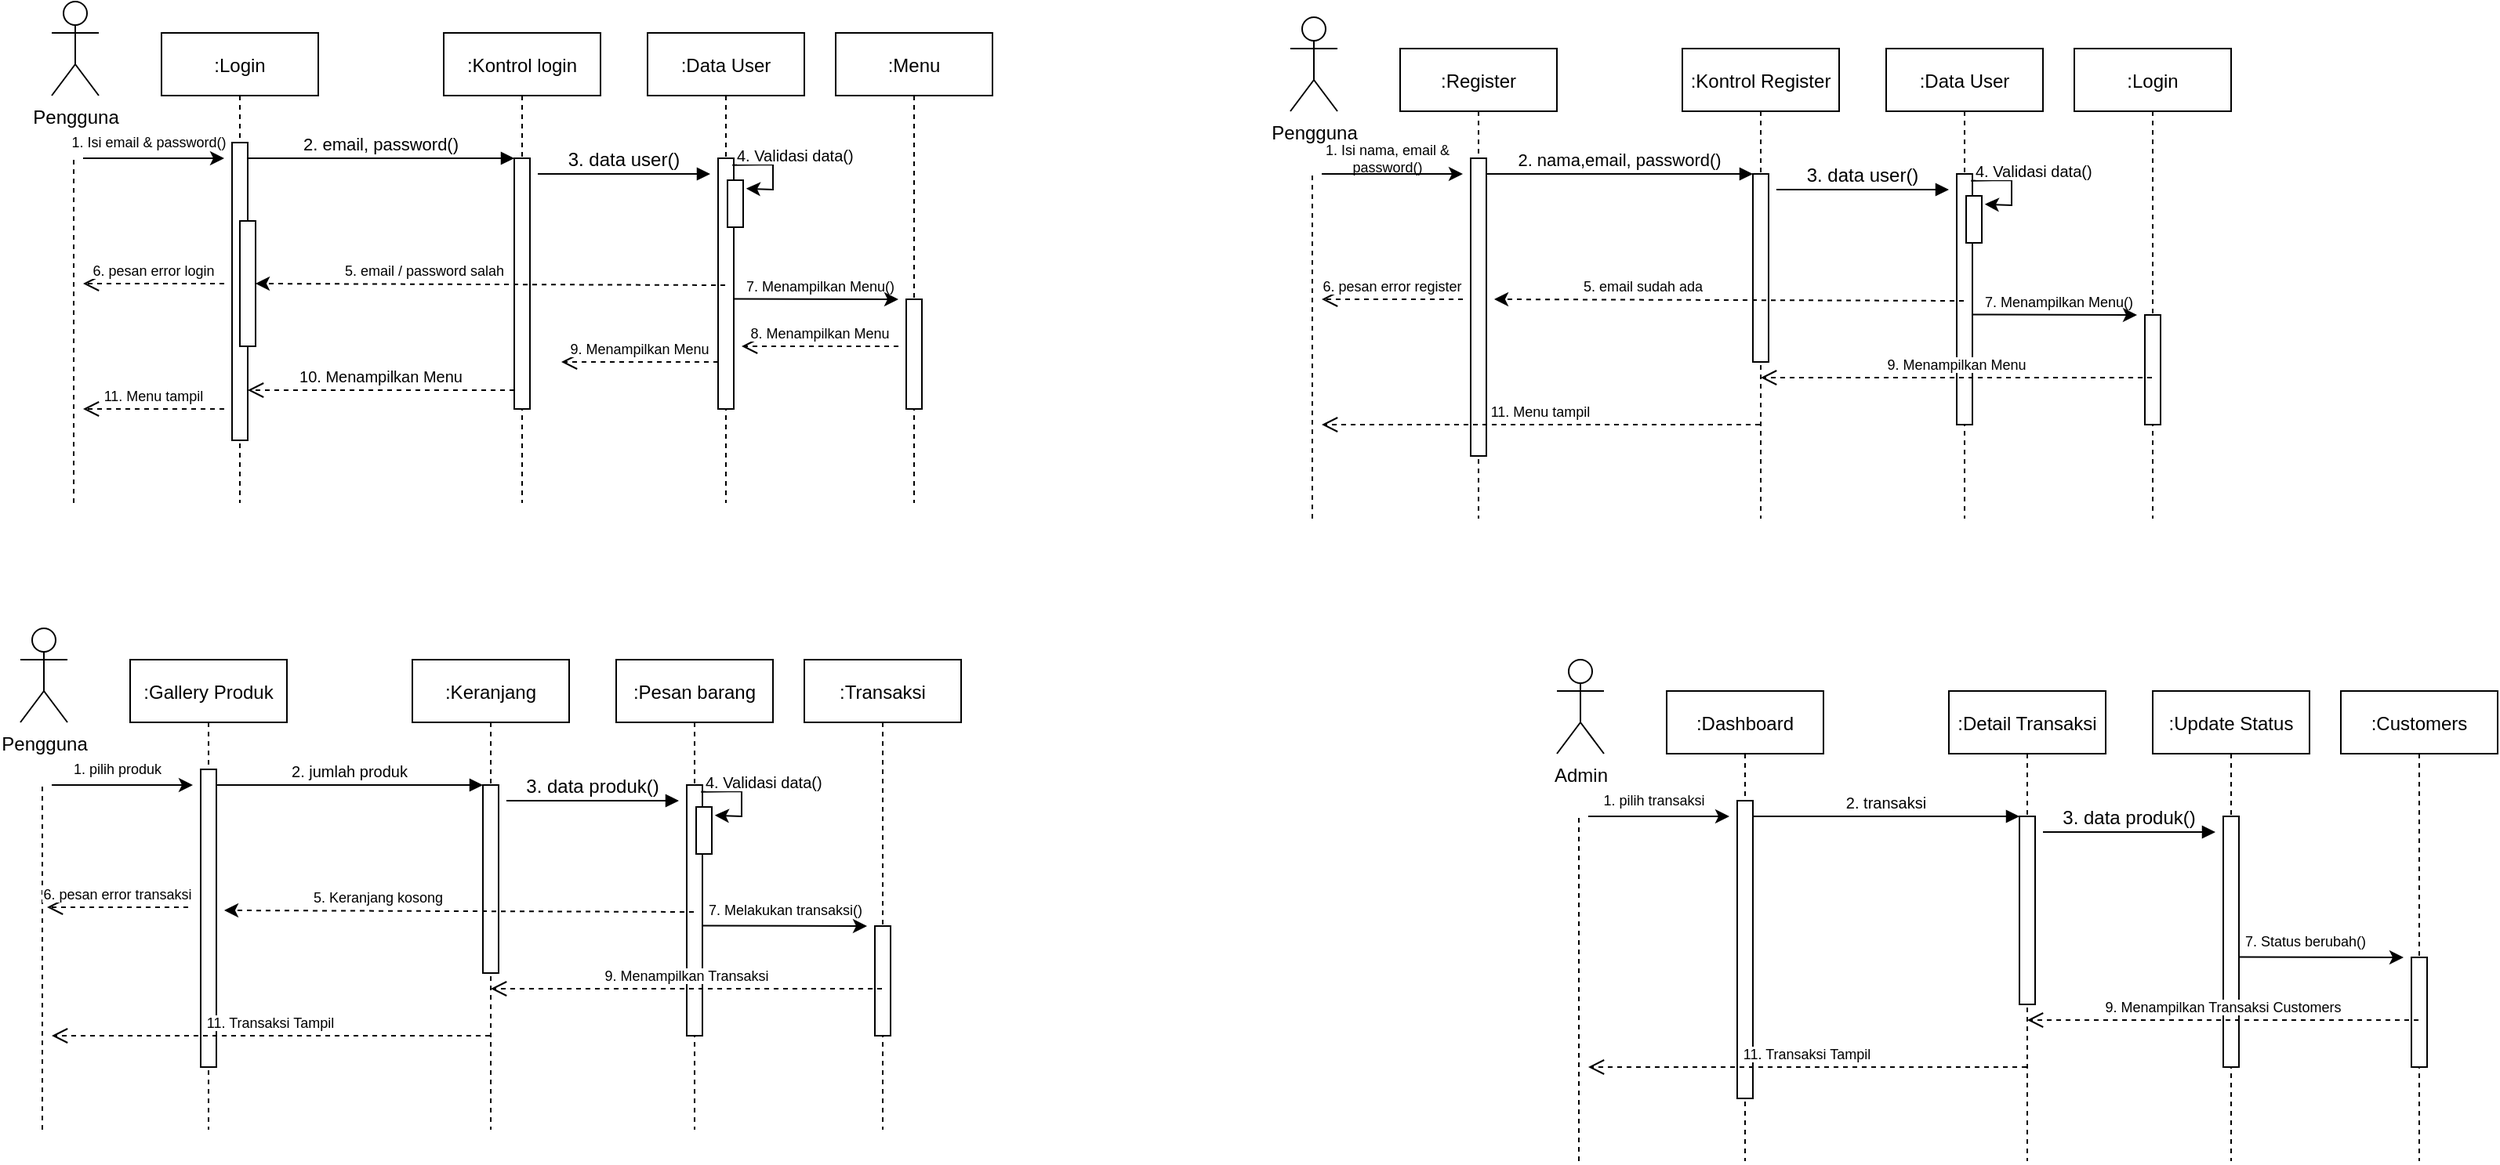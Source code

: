 <mxfile version="20.3.0" type="github">
  <diagram id="kgpKYQtTHZ0yAKxKKP6v" name="Page-1">
    <mxGraphModel dx="903" dy="469" grid="1" gridSize="10" guides="1" tooltips="1" connect="1" arrows="1" fold="1" page="1" pageScale="1" pageWidth="1200" pageHeight="1920" math="0" shadow="0">
      <root>
        <mxCell id="0" />
        <mxCell id="1" parent="0" />
        <mxCell id="3nuBFxr9cyL0pnOWT2aG-1" value=":Login" style="shape=umlLifeline;perimeter=lifelinePerimeter;container=1;collapsible=0;recursiveResize=0;rounded=0;shadow=0;strokeWidth=1;" parent="1" vertex="1">
          <mxGeometry x="220" y="120" width="100" height="300" as="geometry" />
        </mxCell>
        <mxCell id="3nuBFxr9cyL0pnOWT2aG-2" value="" style="points=[];perimeter=orthogonalPerimeter;rounded=0;shadow=0;strokeWidth=1;" parent="3nuBFxr9cyL0pnOWT2aG-1" vertex="1">
          <mxGeometry x="45" y="70" width="10" height="190" as="geometry" />
        </mxCell>
        <mxCell id="3nuBFxr9cyL0pnOWT2aG-4" value="" style="points=[];perimeter=orthogonalPerimeter;rounded=0;shadow=0;strokeWidth=1;" parent="3nuBFxr9cyL0pnOWT2aG-1" vertex="1">
          <mxGeometry x="50" y="120" width="10" height="80" as="geometry" />
        </mxCell>
        <mxCell id="UYT9CBy9pAq7YvCIUte8-8" value="" style="endArrow=classic;html=1;rounded=0;" edge="1" parent="3nuBFxr9cyL0pnOWT2aG-1">
          <mxGeometry width="50" height="50" relative="1" as="geometry">
            <mxPoint x="-50" y="80" as="sourcePoint" />
            <mxPoint x="40" y="80" as="targetPoint" />
            <Array as="points">
              <mxPoint x="40" y="80" />
            </Array>
          </mxGeometry>
        </mxCell>
        <mxCell id="UYT9CBy9pAq7YvCIUte8-10" value="1. Isi email &amp;amp; password()" style="text;html=1;strokeColor=none;fillColor=none;align=center;verticalAlign=middle;whiteSpace=wrap;rounded=0;fontSize=9;" vertex="1" parent="3nuBFxr9cyL0pnOWT2aG-1">
          <mxGeometry x="-61" y="60" width="106" height="20" as="geometry" />
        </mxCell>
        <mxCell id="3nuBFxr9cyL0pnOWT2aG-5" value=":Kontrol login" style="shape=umlLifeline;perimeter=lifelinePerimeter;container=1;collapsible=0;recursiveResize=0;rounded=0;shadow=0;strokeWidth=1;" parent="1" vertex="1">
          <mxGeometry x="400" y="120" width="100" height="300" as="geometry" />
        </mxCell>
        <mxCell id="3nuBFxr9cyL0pnOWT2aG-6" value="" style="points=[];perimeter=orthogonalPerimeter;rounded=0;shadow=0;strokeWidth=1;" parent="3nuBFxr9cyL0pnOWT2aG-5" vertex="1">
          <mxGeometry x="45" y="80" width="10" height="160" as="geometry" />
        </mxCell>
        <mxCell id="UYT9CBy9pAq7YvCIUte8-29" value="&lt;div style=&quot;text-align: center; font-size: 9px;&quot;&gt;&lt;span style=&quot;font-size: 9px; background-color: rgb(255, 255, 255);&quot;&gt;5. email / password salah&lt;/span&gt;&lt;/div&gt;" style="text;whiteSpace=wrap;html=1;fontSize=9;" vertex="1" parent="3nuBFxr9cyL0pnOWT2aG-5">
          <mxGeometry x="-65" y="140" width="110" height="20" as="geometry" />
        </mxCell>
        <mxCell id="3nuBFxr9cyL0pnOWT2aG-7" value="10. Menampilkan Menu" style="verticalAlign=bottom;endArrow=open;dashed=1;endSize=8;exitX=0;exitY=0.95;shadow=0;strokeWidth=1;fontSize=10;" parent="1" edge="1">
          <mxGeometry relative="1" as="geometry">
            <mxPoint x="275" y="348.0" as="targetPoint" />
            <mxPoint x="445" y="348.0" as="sourcePoint" />
          </mxGeometry>
        </mxCell>
        <mxCell id="3nuBFxr9cyL0pnOWT2aG-8" value="2. email, password()" style="verticalAlign=bottom;endArrow=block;entryX=0;entryY=0;shadow=0;strokeWidth=1;fontSize=11;" parent="1" source="3nuBFxr9cyL0pnOWT2aG-2" target="3nuBFxr9cyL0pnOWT2aG-6" edge="1">
          <mxGeometry relative="1" as="geometry">
            <mxPoint x="375" y="200" as="sourcePoint" />
          </mxGeometry>
        </mxCell>
        <mxCell id="UYT9CBy9pAq7YvCIUte8-1" value="Pengguna" style="shape=umlActor;verticalLabelPosition=bottom;verticalAlign=top;html=1;" vertex="1" parent="1">
          <mxGeometry x="150" y="100" width="30" height="60" as="geometry" />
        </mxCell>
        <mxCell id="UYT9CBy9pAq7YvCIUte8-2" value=":Data User" style="shape=umlLifeline;perimeter=lifelinePerimeter;container=1;collapsible=0;recursiveResize=0;rounded=0;shadow=0;strokeWidth=1;" vertex="1" parent="1">
          <mxGeometry x="530" y="120" width="100" height="300" as="geometry" />
        </mxCell>
        <mxCell id="UYT9CBy9pAq7YvCIUte8-3" value="" style="points=[];perimeter=orthogonalPerimeter;rounded=0;shadow=0;strokeWidth=1;" vertex="1" parent="UYT9CBy9pAq7YvCIUte8-2">
          <mxGeometry x="45" y="80" width="10" height="160" as="geometry" />
        </mxCell>
        <mxCell id="UYT9CBy9pAq7YvCIUte8-21" value="" style="rounded=0;whiteSpace=wrap;html=1;fontSize=12;" vertex="1" parent="UYT9CBy9pAq7YvCIUte8-2">
          <mxGeometry x="51" y="94" width="10" height="30" as="geometry" />
        </mxCell>
        <mxCell id="UYT9CBy9pAq7YvCIUte8-23" value="" style="endArrow=classic;html=1;rounded=0;fontSize=9;exitX=0.913;exitY=0.027;exitDx=0;exitDy=0;exitPerimeter=0;entryX=1.193;entryY=0.178;entryDx=0;entryDy=0;entryPerimeter=0;" edge="1" parent="UYT9CBy9pAq7YvCIUte8-2" source="UYT9CBy9pAq7YvCIUte8-3" target="UYT9CBy9pAq7YvCIUte8-21">
          <mxGeometry width="50" height="50" relative="1" as="geometry">
            <mxPoint x="70" y="90" as="sourcePoint" />
            <mxPoint x="110" y="110" as="targetPoint" />
            <Array as="points">
              <mxPoint x="80" y="84" />
              <mxPoint x="80" y="100" />
            </Array>
          </mxGeometry>
        </mxCell>
        <mxCell id="UYT9CBy9pAq7YvCIUte8-4" value=":Menu" style="shape=umlLifeline;perimeter=lifelinePerimeter;container=1;collapsible=0;recursiveResize=0;rounded=0;shadow=0;strokeWidth=1;" vertex="1" parent="1">
          <mxGeometry x="650" y="120" width="100" height="300" as="geometry" />
        </mxCell>
        <mxCell id="UYT9CBy9pAq7YvCIUte8-5" value="" style="points=[];perimeter=orthogonalPerimeter;rounded=0;shadow=0;strokeWidth=1;" vertex="1" parent="UYT9CBy9pAq7YvCIUte8-4">
          <mxGeometry x="45" y="170" width="10" height="70" as="geometry" />
        </mxCell>
        <mxCell id="UYT9CBy9pAq7YvCIUte8-32" value="&lt;span style=&quot;color: rgb(0, 0, 0); font-family: Helvetica; font-size: 9px; font-style: normal; font-variant-ligatures: normal; font-variant-caps: normal; font-weight: 400; letter-spacing: normal; orphans: 2; text-align: center; text-indent: 0px; text-transform: none; widows: 2; word-spacing: 0px; -webkit-text-stroke-width: 0px; background-color: rgb(255, 255, 255); text-decoration-thickness: initial; text-decoration-style: initial; text-decoration-color: initial; float: none; display: inline !important;&quot;&gt;7. Menampilkan Menu()&lt;/span&gt;" style="text;whiteSpace=wrap;html=1;fontSize=9;" vertex="1" parent="UYT9CBy9pAq7YvCIUte8-4">
          <mxGeometry x="-59" y="150" width="99" height="20" as="geometry" />
        </mxCell>
        <mxCell id="UYT9CBy9pAq7YvCIUte8-7" value="" style="endArrow=none;dashed=1;html=1;rounded=0;" edge="1" parent="1">
          <mxGeometry width="50" height="50" relative="1" as="geometry">
            <mxPoint x="164" y="420" as="sourcePoint" />
            <mxPoint x="164" y="200" as="targetPoint" />
          </mxGeometry>
        </mxCell>
        <mxCell id="UYT9CBy9pAq7YvCIUte8-17" value="3. data user()" style="verticalAlign=bottom;endArrow=block;shadow=0;strokeWidth=1;fontSize=12;" edge="1" parent="1">
          <mxGeometry relative="1" as="geometry">
            <mxPoint x="460" y="210.0" as="sourcePoint" />
            <mxPoint x="570" y="210" as="targetPoint" />
          </mxGeometry>
        </mxCell>
        <mxCell id="UYT9CBy9pAq7YvCIUte8-24" value="&lt;span style=&quot;color: rgb(0, 0, 0); font-family: Helvetica; font-size: 10px; font-style: normal; font-variant-ligatures: normal; font-variant-caps: normal; font-weight: 400; letter-spacing: normal; orphans: 2; text-align: center; text-indent: 0px; text-transform: none; widows: 2; word-spacing: 0px; -webkit-text-stroke-width: 0px; background-color: rgb(255, 255, 255); text-decoration-thickness: initial; text-decoration-style: initial; text-decoration-color: initial; float: none; display: inline !important;&quot;&gt;4. Validasi data()&lt;/span&gt;" style="text;whiteSpace=wrap;html=1;fontSize=10;" vertex="1" parent="1">
          <mxGeometry x="585" y="186" width="80" height="20" as="geometry" />
        </mxCell>
        <mxCell id="UYT9CBy9pAq7YvCIUte8-28" value="" style="endArrow=classic;html=1;rounded=0;fontSize=10;entryX=1;entryY=0.5;entryDx=0;entryDy=0;entryPerimeter=0;dashed=1;" edge="1" parent="1" target="3nuBFxr9cyL0pnOWT2aG-4">
          <mxGeometry width="50" height="50" relative="1" as="geometry">
            <mxPoint x="579.5" y="281" as="sourcePoint" />
            <mxPoint x="520" y="281" as="targetPoint" />
          </mxGeometry>
        </mxCell>
        <mxCell id="UYT9CBy9pAq7YvCIUte8-30" value="6. pesan error login" style="verticalAlign=bottom;endArrow=open;dashed=1;endSize=8;shadow=0;strokeWidth=1;fontSize=9;" edge="1" parent="1">
          <mxGeometry relative="1" as="geometry">
            <mxPoint x="170" y="280" as="targetPoint" />
            <mxPoint x="260" y="280" as="sourcePoint" />
          </mxGeometry>
        </mxCell>
        <mxCell id="UYT9CBy9pAq7YvCIUte8-31" value="" style="endArrow=classic;html=1;rounded=0;fontSize=9;exitX=0.968;exitY=0.561;exitDx=0;exitDy=0;exitPerimeter=0;" edge="1" parent="1" source="UYT9CBy9pAq7YvCIUte8-3">
          <mxGeometry width="50" height="50" relative="1" as="geometry">
            <mxPoint x="590" y="290" as="sourcePoint" />
            <mxPoint x="690" y="290" as="targetPoint" />
          </mxGeometry>
        </mxCell>
        <mxCell id="UYT9CBy9pAq7YvCIUte8-34" value="8. Menampilkan Menu" style="verticalAlign=bottom;endArrow=open;dashed=1;endSize=8;exitX=0;exitY=0.95;shadow=0;strokeWidth=1;fontSize=9;" edge="1" parent="1">
          <mxGeometry relative="1" as="geometry">
            <mxPoint x="590" y="320" as="targetPoint" />
            <mxPoint x="690" y="320.0" as="sourcePoint" />
          </mxGeometry>
        </mxCell>
        <mxCell id="UYT9CBy9pAq7YvCIUte8-36" value="9. Menampilkan Menu" style="verticalAlign=bottom;endArrow=open;dashed=1;endSize=8;exitX=0;exitY=0.95;shadow=0;strokeWidth=1;fontSize=9;" edge="1" parent="1">
          <mxGeometry relative="1" as="geometry">
            <mxPoint x="475" y="330" as="targetPoint" />
            <mxPoint x="575" y="330.0" as="sourcePoint" />
          </mxGeometry>
        </mxCell>
        <mxCell id="UYT9CBy9pAq7YvCIUte8-37" value="11. Menu tampil" style="verticalAlign=bottom;endArrow=open;dashed=1;endSize=8;exitX=0;exitY=0.95;shadow=0;strokeWidth=1;fontSize=9;" edge="1" parent="1">
          <mxGeometry relative="1" as="geometry">
            <mxPoint x="170" y="360" as="targetPoint" />
            <mxPoint x="260" y="360.0" as="sourcePoint" />
          </mxGeometry>
        </mxCell>
        <mxCell id="UYT9CBy9pAq7YvCIUte8-38" value=":Register" style="shape=umlLifeline;perimeter=lifelinePerimeter;container=1;collapsible=0;recursiveResize=0;rounded=0;shadow=0;strokeWidth=1;" vertex="1" parent="1">
          <mxGeometry x="1010" y="130" width="100" height="300" as="geometry" />
        </mxCell>
        <mxCell id="UYT9CBy9pAq7YvCIUte8-39" value="" style="points=[];perimeter=orthogonalPerimeter;rounded=0;shadow=0;strokeWidth=1;" vertex="1" parent="UYT9CBy9pAq7YvCIUte8-38">
          <mxGeometry x="45" y="70" width="10" height="190" as="geometry" />
        </mxCell>
        <mxCell id="UYT9CBy9pAq7YvCIUte8-41" value="" style="endArrow=classic;html=1;rounded=0;" edge="1" parent="UYT9CBy9pAq7YvCIUte8-38">
          <mxGeometry width="50" height="50" relative="1" as="geometry">
            <mxPoint x="-50" y="80" as="sourcePoint" />
            <mxPoint x="40" y="80" as="targetPoint" />
            <Array as="points">
              <mxPoint x="40" y="80" />
            </Array>
          </mxGeometry>
        </mxCell>
        <mxCell id="UYT9CBy9pAq7YvCIUte8-42" value="1. Isi nama, email &amp;amp; password()" style="text;html=1;strokeColor=none;fillColor=none;align=center;verticalAlign=middle;whiteSpace=wrap;rounded=0;fontSize=9;" vertex="1" parent="UYT9CBy9pAq7YvCIUte8-38">
          <mxGeometry x="-61" y="60" width="106" height="20" as="geometry" />
        </mxCell>
        <mxCell id="UYT9CBy9pAq7YvCIUte8-43" value=":Kontrol Register" style="shape=umlLifeline;perimeter=lifelinePerimeter;container=1;collapsible=0;recursiveResize=0;rounded=0;shadow=0;strokeWidth=1;" vertex="1" parent="1">
          <mxGeometry x="1190" y="130" width="100" height="300" as="geometry" />
        </mxCell>
        <mxCell id="UYT9CBy9pAq7YvCIUte8-44" value="" style="points=[];perimeter=orthogonalPerimeter;rounded=0;shadow=0;strokeWidth=1;" vertex="1" parent="UYT9CBy9pAq7YvCIUte8-43">
          <mxGeometry x="45" y="80" width="10" height="120" as="geometry" />
        </mxCell>
        <mxCell id="UYT9CBy9pAq7YvCIUte8-45" value="&lt;div style=&quot;text-align: center; font-size: 9px;&quot;&gt;&lt;span style=&quot;font-size: 9px; background-color: rgb(255, 255, 255);&quot;&gt;5. email sudah ada&lt;/span&gt;&lt;/div&gt;" style="text;whiteSpace=wrap;html=1;fontSize=9;" vertex="1" parent="UYT9CBy9pAq7YvCIUte8-43">
          <mxGeometry x="-65" y="140" width="110" height="20" as="geometry" />
        </mxCell>
        <mxCell id="UYT9CBy9pAq7YvCIUte8-47" value="2. nama,email, password()" style="verticalAlign=bottom;endArrow=block;entryX=0;entryY=0;shadow=0;strokeWidth=1;fontSize=11;" edge="1" source="UYT9CBy9pAq7YvCIUte8-39" target="UYT9CBy9pAq7YvCIUte8-44" parent="1">
          <mxGeometry relative="1" as="geometry">
            <mxPoint x="1165" y="210" as="sourcePoint" />
          </mxGeometry>
        </mxCell>
        <mxCell id="UYT9CBy9pAq7YvCIUte8-48" value="Pengguna" style="shape=umlActor;verticalLabelPosition=bottom;verticalAlign=top;html=1;" vertex="1" parent="1">
          <mxGeometry x="940" y="110" width="30" height="60" as="geometry" />
        </mxCell>
        <mxCell id="UYT9CBy9pAq7YvCIUte8-49" value=":Data User" style="shape=umlLifeline;perimeter=lifelinePerimeter;container=1;collapsible=0;recursiveResize=0;rounded=0;shadow=0;strokeWidth=1;" vertex="1" parent="1">
          <mxGeometry x="1320" y="130" width="100" height="300" as="geometry" />
        </mxCell>
        <mxCell id="UYT9CBy9pAq7YvCIUte8-50" value="" style="points=[];perimeter=orthogonalPerimeter;rounded=0;shadow=0;strokeWidth=1;" vertex="1" parent="UYT9CBy9pAq7YvCIUte8-49">
          <mxGeometry x="45" y="80" width="10" height="160" as="geometry" />
        </mxCell>
        <mxCell id="UYT9CBy9pAq7YvCIUte8-51" value="" style="rounded=0;whiteSpace=wrap;html=1;fontSize=12;" vertex="1" parent="UYT9CBy9pAq7YvCIUte8-49">
          <mxGeometry x="51" y="94" width="10" height="30" as="geometry" />
        </mxCell>
        <mxCell id="UYT9CBy9pAq7YvCIUte8-52" value="" style="endArrow=classic;html=1;rounded=0;fontSize=9;exitX=0.913;exitY=0.027;exitDx=0;exitDy=0;exitPerimeter=0;entryX=1.193;entryY=0.178;entryDx=0;entryDy=0;entryPerimeter=0;" edge="1" parent="UYT9CBy9pAq7YvCIUte8-49" source="UYT9CBy9pAq7YvCIUte8-50" target="UYT9CBy9pAq7YvCIUte8-51">
          <mxGeometry width="50" height="50" relative="1" as="geometry">
            <mxPoint x="70" y="90" as="sourcePoint" />
            <mxPoint x="110" y="110" as="targetPoint" />
            <Array as="points">
              <mxPoint x="80" y="84" />
              <mxPoint x="80" y="100" />
            </Array>
          </mxGeometry>
        </mxCell>
        <mxCell id="UYT9CBy9pAq7YvCIUte8-53" value=":Login" style="shape=umlLifeline;perimeter=lifelinePerimeter;container=1;collapsible=0;recursiveResize=0;rounded=0;shadow=0;strokeWidth=1;" vertex="1" parent="1">
          <mxGeometry x="1440" y="130" width="100" height="300" as="geometry" />
        </mxCell>
        <mxCell id="UYT9CBy9pAq7YvCIUte8-54" value="" style="points=[];perimeter=orthogonalPerimeter;rounded=0;shadow=0;strokeWidth=1;" vertex="1" parent="UYT9CBy9pAq7YvCIUte8-53">
          <mxGeometry x="45" y="170" width="10" height="70" as="geometry" />
        </mxCell>
        <mxCell id="UYT9CBy9pAq7YvCIUte8-55" value="&lt;span style=&quot;color: rgb(0, 0, 0); font-family: Helvetica; font-size: 9px; font-style: normal; font-variant-ligatures: normal; font-variant-caps: normal; font-weight: 400; letter-spacing: normal; orphans: 2; text-align: center; text-indent: 0px; text-transform: none; widows: 2; word-spacing: 0px; -webkit-text-stroke-width: 0px; background-color: rgb(255, 255, 255); text-decoration-thickness: initial; text-decoration-style: initial; text-decoration-color: initial; float: none; display: inline !important;&quot;&gt;7. Menampilkan Menu()&lt;/span&gt;" style="text;whiteSpace=wrap;html=1;fontSize=9;" vertex="1" parent="UYT9CBy9pAq7YvCIUte8-53">
          <mxGeometry x="-59" y="150" width="99" height="20" as="geometry" />
        </mxCell>
        <mxCell id="UYT9CBy9pAq7YvCIUte8-56" value="" style="endArrow=none;dashed=1;html=1;rounded=0;" edge="1" parent="1">
          <mxGeometry width="50" height="50" relative="1" as="geometry">
            <mxPoint x="954" y="430" as="sourcePoint" />
            <mxPoint x="954" y="210" as="targetPoint" />
          </mxGeometry>
        </mxCell>
        <mxCell id="UYT9CBy9pAq7YvCIUte8-57" value="3. data user()" style="verticalAlign=bottom;endArrow=block;shadow=0;strokeWidth=1;fontSize=12;" edge="1" parent="1">
          <mxGeometry relative="1" as="geometry">
            <mxPoint x="1250" y="220.0" as="sourcePoint" />
            <mxPoint x="1360" y="220" as="targetPoint" />
          </mxGeometry>
        </mxCell>
        <mxCell id="UYT9CBy9pAq7YvCIUte8-58" value="&lt;span style=&quot;color: rgb(0, 0, 0); font-family: Helvetica; font-size: 10px; font-style: normal; font-variant-ligatures: normal; font-variant-caps: normal; font-weight: 400; letter-spacing: normal; orphans: 2; text-align: center; text-indent: 0px; text-transform: none; widows: 2; word-spacing: 0px; -webkit-text-stroke-width: 0px; background-color: rgb(255, 255, 255); text-decoration-thickness: initial; text-decoration-style: initial; text-decoration-color: initial; float: none; display: inline !important;&quot;&gt;4. Validasi data()&lt;/span&gt;" style="text;whiteSpace=wrap;html=1;fontSize=10;" vertex="1" parent="1">
          <mxGeometry x="1375" y="196" width="80" height="20" as="geometry" />
        </mxCell>
        <mxCell id="UYT9CBy9pAq7YvCIUte8-59" value="" style="endArrow=classic;html=1;rounded=0;fontSize=10;entryX=1;entryY=0.5;entryDx=0;entryDy=0;entryPerimeter=0;dashed=1;" edge="1" parent="1">
          <mxGeometry width="50" height="50" relative="1" as="geometry">
            <mxPoint x="1369.5" y="291" as="sourcePoint" />
            <mxPoint x="1070" y="290" as="targetPoint" />
          </mxGeometry>
        </mxCell>
        <mxCell id="UYT9CBy9pAq7YvCIUte8-60" value="6. pesan error register" style="verticalAlign=bottom;endArrow=open;dashed=1;endSize=8;shadow=0;strokeWidth=1;fontSize=9;" edge="1" parent="1">
          <mxGeometry relative="1" as="geometry">
            <mxPoint x="960" y="290" as="targetPoint" />
            <mxPoint x="1050" y="290" as="sourcePoint" />
          </mxGeometry>
        </mxCell>
        <mxCell id="UYT9CBy9pAq7YvCIUte8-61" value="" style="endArrow=classic;html=1;rounded=0;fontSize=9;exitX=0.968;exitY=0.561;exitDx=0;exitDy=0;exitPerimeter=0;" edge="1" source="UYT9CBy9pAq7YvCIUte8-50" parent="1">
          <mxGeometry width="50" height="50" relative="1" as="geometry">
            <mxPoint x="1380" y="300" as="sourcePoint" />
            <mxPoint x="1480" y="300" as="targetPoint" />
          </mxGeometry>
        </mxCell>
        <mxCell id="UYT9CBy9pAq7YvCIUte8-63" value="9. Menampilkan Menu" style="verticalAlign=bottom;endArrow=open;dashed=1;endSize=8;shadow=0;strokeWidth=1;fontSize=9;" edge="1" parent="1">
          <mxGeometry relative="1" as="geometry">
            <mxPoint x="1240.024" y="340" as="targetPoint" />
            <mxPoint x="1489.5" y="340" as="sourcePoint" />
          </mxGeometry>
        </mxCell>
        <mxCell id="UYT9CBy9pAq7YvCIUte8-64" value="11. Menu tampil" style="verticalAlign=bottom;endArrow=open;dashed=1;endSize=8;shadow=0;strokeWidth=1;fontSize=9;" edge="1" parent="1" source="UYT9CBy9pAq7YvCIUte8-43">
          <mxGeometry relative="1" as="geometry">
            <mxPoint x="960" y="370" as="targetPoint" />
            <mxPoint x="1050" y="370.0" as="sourcePoint" />
          </mxGeometry>
        </mxCell>
        <mxCell id="UYT9CBy9pAq7YvCIUte8-65" value=":Gallery Produk" style="shape=umlLifeline;perimeter=lifelinePerimeter;container=1;collapsible=0;recursiveResize=0;rounded=0;shadow=0;strokeWidth=1;" vertex="1" parent="1">
          <mxGeometry x="200" y="520" width="100" height="300" as="geometry" />
        </mxCell>
        <mxCell id="UYT9CBy9pAq7YvCIUte8-66" value="" style="points=[];perimeter=orthogonalPerimeter;rounded=0;shadow=0;strokeWidth=1;" vertex="1" parent="UYT9CBy9pAq7YvCIUte8-65">
          <mxGeometry x="45" y="70" width="10" height="190" as="geometry" />
        </mxCell>
        <mxCell id="UYT9CBy9pAq7YvCIUte8-67" value="" style="endArrow=classic;html=1;rounded=0;" edge="1" parent="UYT9CBy9pAq7YvCIUte8-65">
          <mxGeometry width="50" height="50" relative="1" as="geometry">
            <mxPoint x="-50" y="80" as="sourcePoint" />
            <mxPoint x="40" y="80" as="targetPoint" />
            <Array as="points">
              <mxPoint x="40" y="80" />
            </Array>
          </mxGeometry>
        </mxCell>
        <mxCell id="UYT9CBy9pAq7YvCIUte8-68" value="1. pilih produk" style="text;html=1;strokeColor=none;fillColor=none;align=center;verticalAlign=middle;whiteSpace=wrap;rounded=0;fontSize=9;" vertex="1" parent="UYT9CBy9pAq7YvCIUte8-65">
          <mxGeometry x="-61" y="60" width="106" height="20" as="geometry" />
        </mxCell>
        <mxCell id="UYT9CBy9pAq7YvCIUte8-69" value=":Keranjang" style="shape=umlLifeline;perimeter=lifelinePerimeter;container=1;collapsible=0;recursiveResize=0;rounded=0;shadow=0;strokeWidth=1;" vertex="1" parent="1">
          <mxGeometry x="380" y="520" width="100" height="300" as="geometry" />
        </mxCell>
        <mxCell id="UYT9CBy9pAq7YvCIUte8-70" value="" style="points=[];perimeter=orthogonalPerimeter;rounded=0;shadow=0;strokeWidth=1;" vertex="1" parent="UYT9CBy9pAq7YvCIUte8-69">
          <mxGeometry x="45" y="80" width="10" height="120" as="geometry" />
        </mxCell>
        <mxCell id="UYT9CBy9pAq7YvCIUte8-71" value="&lt;div style=&quot;text-align: center; font-size: 9px;&quot;&gt;&lt;span style=&quot;font-size: 9px; background-color: rgb(255, 255, 255);&quot;&gt;5. Keranjang kosong&lt;/span&gt;&lt;/div&gt;" style="text;whiteSpace=wrap;html=1;fontSize=9;" vertex="1" parent="UYT9CBy9pAq7YvCIUte8-69">
          <mxGeometry x="-65" y="140" width="110" height="20" as="geometry" />
        </mxCell>
        <mxCell id="UYT9CBy9pAq7YvCIUte8-72" value="2. jumlah produk" style="verticalAlign=bottom;endArrow=block;entryX=0;entryY=0;shadow=0;strokeWidth=1;fontSize=10;" edge="1" source="UYT9CBy9pAq7YvCIUte8-66" target="UYT9CBy9pAq7YvCIUte8-70" parent="1">
          <mxGeometry relative="1" as="geometry">
            <mxPoint x="355" y="600" as="sourcePoint" />
          </mxGeometry>
        </mxCell>
        <mxCell id="UYT9CBy9pAq7YvCIUte8-73" value="Pengguna" style="shape=umlActor;verticalLabelPosition=bottom;verticalAlign=top;html=1;" vertex="1" parent="1">
          <mxGeometry x="130" y="500" width="30" height="60" as="geometry" />
        </mxCell>
        <mxCell id="UYT9CBy9pAq7YvCIUte8-74" value=":Pesan barang" style="shape=umlLifeline;perimeter=lifelinePerimeter;container=1;collapsible=0;recursiveResize=0;rounded=0;shadow=0;strokeWidth=1;" vertex="1" parent="1">
          <mxGeometry x="510" y="520" width="100" height="300" as="geometry" />
        </mxCell>
        <mxCell id="UYT9CBy9pAq7YvCIUte8-75" value="" style="points=[];perimeter=orthogonalPerimeter;rounded=0;shadow=0;strokeWidth=1;" vertex="1" parent="UYT9CBy9pAq7YvCIUte8-74">
          <mxGeometry x="45" y="80" width="10" height="160" as="geometry" />
        </mxCell>
        <mxCell id="UYT9CBy9pAq7YvCIUte8-76" value="" style="rounded=0;whiteSpace=wrap;html=1;fontSize=12;" vertex="1" parent="UYT9CBy9pAq7YvCIUte8-74">
          <mxGeometry x="51" y="94" width="10" height="30" as="geometry" />
        </mxCell>
        <mxCell id="UYT9CBy9pAq7YvCIUte8-77" value="" style="endArrow=classic;html=1;rounded=0;fontSize=9;exitX=0.913;exitY=0.027;exitDx=0;exitDy=0;exitPerimeter=0;entryX=1.193;entryY=0.178;entryDx=0;entryDy=0;entryPerimeter=0;" edge="1" parent="UYT9CBy9pAq7YvCIUte8-74" source="UYT9CBy9pAq7YvCIUte8-75" target="UYT9CBy9pAq7YvCIUte8-76">
          <mxGeometry width="50" height="50" relative="1" as="geometry">
            <mxPoint x="70" y="90" as="sourcePoint" />
            <mxPoint x="110" y="110" as="targetPoint" />
            <Array as="points">
              <mxPoint x="80" y="84" />
              <mxPoint x="80" y="100" />
            </Array>
          </mxGeometry>
        </mxCell>
        <mxCell id="UYT9CBy9pAq7YvCIUte8-78" value=":Transaksi" style="shape=umlLifeline;perimeter=lifelinePerimeter;container=1;collapsible=0;recursiveResize=0;rounded=0;shadow=0;strokeWidth=1;" vertex="1" parent="1">
          <mxGeometry x="630" y="520" width="100" height="300" as="geometry" />
        </mxCell>
        <mxCell id="UYT9CBy9pAq7YvCIUte8-79" value="" style="points=[];perimeter=orthogonalPerimeter;rounded=0;shadow=0;strokeWidth=1;" vertex="1" parent="UYT9CBy9pAq7YvCIUte8-78">
          <mxGeometry x="45" y="170" width="10" height="70" as="geometry" />
        </mxCell>
        <mxCell id="UYT9CBy9pAq7YvCIUte8-80" value="&lt;span style=&quot;color: rgb(0, 0, 0); font-family: Helvetica; font-size: 9px; font-style: normal; font-variant-ligatures: normal; font-variant-caps: normal; font-weight: 400; letter-spacing: normal; orphans: 2; text-align: center; text-indent: 0px; text-transform: none; widows: 2; word-spacing: 0px; -webkit-text-stroke-width: 0px; background-color: rgb(255, 255, 255); text-decoration-thickness: initial; text-decoration-style: initial; text-decoration-color: initial; float: none; display: inline !important;&quot;&gt;7. Melakukan transaksi()&lt;/span&gt;" style="text;whiteSpace=wrap;html=1;fontSize=9;" vertex="1" parent="UYT9CBy9pAq7YvCIUte8-78">
          <mxGeometry x="-63" y="148" width="110" height="20" as="geometry" />
        </mxCell>
        <mxCell id="UYT9CBy9pAq7YvCIUte8-81" value="" style="endArrow=none;dashed=1;html=1;rounded=0;" edge="1" parent="1">
          <mxGeometry width="50" height="50" relative="1" as="geometry">
            <mxPoint x="144" y="820" as="sourcePoint" />
            <mxPoint x="144" y="600.0" as="targetPoint" />
          </mxGeometry>
        </mxCell>
        <mxCell id="UYT9CBy9pAq7YvCIUte8-82" value="3. data produk()" style="verticalAlign=bottom;endArrow=block;shadow=0;strokeWidth=1;fontSize=12;" edge="1" parent="1">
          <mxGeometry relative="1" as="geometry">
            <mxPoint x="440" y="610.0" as="sourcePoint" />
            <mxPoint x="550" y="610.0" as="targetPoint" />
          </mxGeometry>
        </mxCell>
        <mxCell id="UYT9CBy9pAq7YvCIUte8-83" value="&lt;span style=&quot;color: rgb(0, 0, 0); font-family: Helvetica; font-size: 10px; font-style: normal; font-variant-ligatures: normal; font-variant-caps: normal; font-weight: 400; letter-spacing: normal; orphans: 2; text-align: center; text-indent: 0px; text-transform: none; widows: 2; word-spacing: 0px; -webkit-text-stroke-width: 0px; background-color: rgb(255, 255, 255); text-decoration-thickness: initial; text-decoration-style: initial; text-decoration-color: initial; float: none; display: inline !important;&quot;&gt;4. Validasi data()&lt;/span&gt;" style="text;whiteSpace=wrap;html=1;fontSize=10;" vertex="1" parent="1">
          <mxGeometry x="565" y="586" width="80" height="20" as="geometry" />
        </mxCell>
        <mxCell id="UYT9CBy9pAq7YvCIUte8-84" value="" style="endArrow=classic;html=1;rounded=0;fontSize=10;entryX=1;entryY=0.5;entryDx=0;entryDy=0;entryPerimeter=0;dashed=1;" edge="1" parent="1">
          <mxGeometry width="50" height="50" relative="1" as="geometry">
            <mxPoint x="559.5" y="681" as="sourcePoint" />
            <mxPoint x="260" y="680" as="targetPoint" />
          </mxGeometry>
        </mxCell>
        <mxCell id="UYT9CBy9pAq7YvCIUte8-85" value="6. pesan error transaksi" style="verticalAlign=bottom;endArrow=open;dashed=1;endSize=8;shadow=0;strokeWidth=1;fontSize=9;" edge="1" parent="1">
          <mxGeometry relative="1" as="geometry">
            <mxPoint x="147" y="678" as="targetPoint" />
            <mxPoint x="237" y="678" as="sourcePoint" />
          </mxGeometry>
        </mxCell>
        <mxCell id="UYT9CBy9pAq7YvCIUte8-86" value="" style="endArrow=classic;html=1;rounded=0;fontSize=9;exitX=0.968;exitY=0.561;exitDx=0;exitDy=0;exitPerimeter=0;" edge="1" source="UYT9CBy9pAq7YvCIUte8-75" parent="1">
          <mxGeometry width="50" height="50" relative="1" as="geometry">
            <mxPoint x="570" y="690" as="sourcePoint" />
            <mxPoint x="670" y="690" as="targetPoint" />
          </mxGeometry>
        </mxCell>
        <mxCell id="UYT9CBy9pAq7YvCIUte8-87" value="9. Menampilkan Transaksi" style="verticalAlign=bottom;endArrow=open;dashed=1;endSize=8;shadow=0;strokeWidth=1;fontSize=9;" edge="1" parent="1">
          <mxGeometry relative="1" as="geometry">
            <mxPoint x="430.024" y="730" as="targetPoint" />
            <mxPoint x="679.5" y="730" as="sourcePoint" />
          </mxGeometry>
        </mxCell>
        <mxCell id="UYT9CBy9pAq7YvCIUte8-88" value="11. Transaksi Tampil" style="verticalAlign=bottom;endArrow=open;dashed=1;endSize=8;shadow=0;strokeWidth=1;fontSize=9;" edge="1" source="UYT9CBy9pAq7YvCIUte8-69" parent="1">
          <mxGeometry relative="1" as="geometry">
            <mxPoint x="150" y="760" as="targetPoint" />
            <mxPoint x="240" y="760.0" as="sourcePoint" />
          </mxGeometry>
        </mxCell>
        <mxCell id="UYT9CBy9pAq7YvCIUte8-93" value=":Dashboard" style="shape=umlLifeline;perimeter=lifelinePerimeter;container=1;collapsible=0;recursiveResize=0;rounded=0;shadow=0;strokeWidth=1;" vertex="1" parent="1">
          <mxGeometry x="1180" y="540" width="100" height="300" as="geometry" />
        </mxCell>
        <mxCell id="UYT9CBy9pAq7YvCIUte8-94" value="" style="points=[];perimeter=orthogonalPerimeter;rounded=0;shadow=0;strokeWidth=1;" vertex="1" parent="UYT9CBy9pAq7YvCIUte8-93">
          <mxGeometry x="45" y="70" width="10" height="190" as="geometry" />
        </mxCell>
        <mxCell id="UYT9CBy9pAq7YvCIUte8-95" value="" style="endArrow=classic;html=1;rounded=0;" edge="1" parent="UYT9CBy9pAq7YvCIUte8-93">
          <mxGeometry width="50" height="50" relative="1" as="geometry">
            <mxPoint x="-50" y="80" as="sourcePoint" />
            <mxPoint x="40" y="80" as="targetPoint" />
            <Array as="points">
              <mxPoint x="40" y="80" />
            </Array>
          </mxGeometry>
        </mxCell>
        <mxCell id="UYT9CBy9pAq7YvCIUte8-96" value="1. pilih transaksi" style="text;html=1;strokeColor=none;fillColor=none;align=center;verticalAlign=middle;whiteSpace=wrap;rounded=0;fontSize=9;" vertex="1" parent="UYT9CBy9pAq7YvCIUte8-93">
          <mxGeometry x="-61" y="60" width="106" height="20" as="geometry" />
        </mxCell>
        <mxCell id="UYT9CBy9pAq7YvCIUte8-97" value=":Detail Transaksi" style="shape=umlLifeline;perimeter=lifelinePerimeter;container=1;collapsible=0;recursiveResize=0;rounded=0;shadow=0;strokeWidth=1;" vertex="1" parent="1">
          <mxGeometry x="1360" y="540" width="100" height="300" as="geometry" />
        </mxCell>
        <mxCell id="UYT9CBy9pAq7YvCIUte8-98" value="" style="points=[];perimeter=orthogonalPerimeter;rounded=0;shadow=0;strokeWidth=1;" vertex="1" parent="UYT9CBy9pAq7YvCIUte8-97">
          <mxGeometry x="45" y="80" width="10" height="120" as="geometry" />
        </mxCell>
        <mxCell id="UYT9CBy9pAq7YvCIUte8-100" value="2. transaksi" style="verticalAlign=bottom;endArrow=block;entryX=0;entryY=0;shadow=0;strokeWidth=1;fontSize=10;" edge="1" source="UYT9CBy9pAq7YvCIUte8-94" target="UYT9CBy9pAq7YvCIUte8-98" parent="1">
          <mxGeometry relative="1" as="geometry">
            <mxPoint x="1335" y="620" as="sourcePoint" />
          </mxGeometry>
        </mxCell>
        <mxCell id="UYT9CBy9pAq7YvCIUte8-101" value="Admin" style="shape=umlActor;verticalLabelPosition=bottom;verticalAlign=top;html=1;" vertex="1" parent="1">
          <mxGeometry x="1110" y="520" width="30" height="60" as="geometry" />
        </mxCell>
        <mxCell id="UYT9CBy9pAq7YvCIUte8-102" value=":Update Status" style="shape=umlLifeline;perimeter=lifelinePerimeter;container=1;collapsible=0;recursiveResize=0;rounded=0;shadow=0;strokeWidth=1;" vertex="1" parent="1">
          <mxGeometry x="1490" y="540" width="100" height="300" as="geometry" />
        </mxCell>
        <mxCell id="UYT9CBy9pAq7YvCIUte8-103" value="" style="points=[];perimeter=orthogonalPerimeter;rounded=0;shadow=0;strokeWidth=1;" vertex="1" parent="UYT9CBy9pAq7YvCIUte8-102">
          <mxGeometry x="45" y="80" width="10" height="160" as="geometry" />
        </mxCell>
        <mxCell id="UYT9CBy9pAq7YvCIUte8-106" value=":Customers" style="shape=umlLifeline;perimeter=lifelinePerimeter;container=1;collapsible=0;recursiveResize=0;rounded=0;shadow=0;strokeWidth=1;" vertex="1" parent="1">
          <mxGeometry x="1610" y="540" width="100" height="300" as="geometry" />
        </mxCell>
        <mxCell id="UYT9CBy9pAq7YvCIUte8-107" value="" style="points=[];perimeter=orthogonalPerimeter;rounded=0;shadow=0;strokeWidth=1;" vertex="1" parent="UYT9CBy9pAq7YvCIUte8-106">
          <mxGeometry x="45" y="170" width="10" height="70" as="geometry" />
        </mxCell>
        <mxCell id="UYT9CBy9pAq7YvCIUte8-108" value="&lt;span style=&quot;color: rgb(0, 0, 0); font-family: Helvetica; font-size: 9px; font-style: normal; font-variant-ligatures: normal; font-variant-caps: normal; font-weight: 400; letter-spacing: normal; orphans: 2; text-align: center; text-indent: 0px; text-transform: none; widows: 2; word-spacing: 0px; -webkit-text-stroke-width: 0px; background-color: rgb(255, 255, 255); text-decoration-thickness: initial; text-decoration-style: initial; text-decoration-color: initial; float: none; display: inline !important;&quot;&gt;7. Status berubah()&lt;/span&gt;" style="text;whiteSpace=wrap;html=1;fontSize=9;" vertex="1" parent="UYT9CBy9pAq7YvCIUte8-106">
          <mxGeometry x="-63" y="148" width="110" height="20" as="geometry" />
        </mxCell>
        <mxCell id="UYT9CBy9pAq7YvCIUte8-109" value="" style="endArrow=none;dashed=1;html=1;rounded=0;" edge="1" parent="1">
          <mxGeometry width="50" height="50" relative="1" as="geometry">
            <mxPoint x="1124" y="840" as="sourcePoint" />
            <mxPoint x="1124" y="620" as="targetPoint" />
          </mxGeometry>
        </mxCell>
        <mxCell id="UYT9CBy9pAq7YvCIUte8-110" value="3. data produk()" style="verticalAlign=bottom;endArrow=block;shadow=0;strokeWidth=1;fontSize=12;" edge="1" parent="1">
          <mxGeometry relative="1" as="geometry">
            <mxPoint x="1420" y="630" as="sourcePoint" />
            <mxPoint x="1530" y="630" as="targetPoint" />
          </mxGeometry>
        </mxCell>
        <mxCell id="UYT9CBy9pAq7YvCIUte8-114" value="" style="endArrow=classic;html=1;rounded=0;fontSize=9;exitX=0.968;exitY=0.561;exitDx=0;exitDy=0;exitPerimeter=0;" edge="1" source="UYT9CBy9pAq7YvCIUte8-103" parent="1">
          <mxGeometry width="50" height="50" relative="1" as="geometry">
            <mxPoint x="1550" y="710" as="sourcePoint" />
            <mxPoint x="1650" y="710" as="targetPoint" />
          </mxGeometry>
        </mxCell>
        <mxCell id="UYT9CBy9pAq7YvCIUte8-115" value="9. Menampilkan Transaksi Customers" style="verticalAlign=bottom;endArrow=open;dashed=1;endSize=8;shadow=0;strokeWidth=1;fontSize=9;" edge="1" parent="1">
          <mxGeometry relative="1" as="geometry">
            <mxPoint x="1410.024" y="750" as="targetPoint" />
            <mxPoint x="1659.5" y="750" as="sourcePoint" />
          </mxGeometry>
        </mxCell>
        <mxCell id="UYT9CBy9pAq7YvCIUte8-116" value="11. Transaksi Tampil" style="verticalAlign=bottom;endArrow=open;dashed=1;endSize=8;shadow=0;strokeWidth=1;fontSize=9;" edge="1" source="UYT9CBy9pAq7YvCIUte8-97" parent="1">
          <mxGeometry relative="1" as="geometry">
            <mxPoint x="1130" y="780" as="targetPoint" />
            <mxPoint x="1220" y="780.0" as="sourcePoint" />
          </mxGeometry>
        </mxCell>
      </root>
    </mxGraphModel>
  </diagram>
</mxfile>
